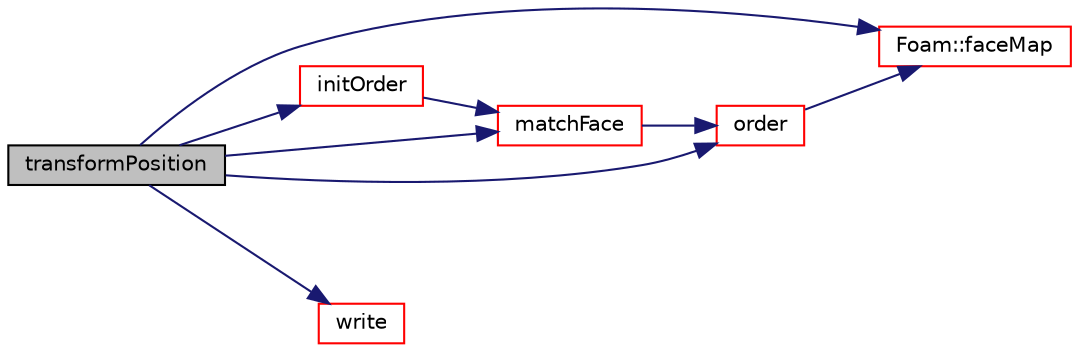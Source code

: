 digraph "transformPosition"
{
  bgcolor="transparent";
  edge [fontname="Helvetica",fontsize="10",labelfontname="Helvetica",labelfontsize="10"];
  node [fontname="Helvetica",fontsize="10",shape=record];
  rankdir="LR";
  Node1335 [label="transformPosition",height=0.2,width=0.4,color="black", fillcolor="grey75", style="filled", fontcolor="black"];
  Node1335 -> Node1336 [color="midnightblue",fontsize="10",style="solid",fontname="Helvetica"];
  Node1336 [label="Foam::faceMap",height=0.2,width=0.4,color="red",URL="$a21851.html#aa77215843e964fac259ab06e68d0ee02"];
  Node1335 -> Node1388 [color="midnightblue",fontsize="10",style="solid",fontname="Helvetica"];
  Node1388 [label="initOrder",height=0.2,width=0.4,color="red",URL="$a28609.html#a644d6229ea284692666de14387870409",tooltip="Initialize ordering for primitivePatch. Does not. "];
  Node1388 -> Node1404 [color="midnightblue",fontsize="10",style="solid",fontname="Helvetica"];
  Node1404 [label="matchFace",height=0.2,width=0.4,color="red",URL="$a28609.html#ab01c40557feb9f4d3682ff5bd2476434",tooltip="Returns rotation. "];
  Node1404 -> Node1413 [color="midnightblue",fontsize="10",style="solid",fontname="Helvetica"];
  Node1413 [label="order",height=0.2,width=0.4,color="red",URL="$a28609.html#aa9533329384a73e819a040bcde1b4b3d",tooltip="Return new ordering for primitivePatch. "];
  Node1413 -> Node1336 [color="midnightblue",fontsize="10",style="solid",fontname="Helvetica"];
  Node1335 -> Node1404 [color="midnightblue",fontsize="10",style="solid",fontname="Helvetica"];
  Node1335 -> Node1413 [color="midnightblue",fontsize="10",style="solid",fontname="Helvetica"];
  Node1335 -> Node1423 [color="midnightblue",fontsize="10",style="solid",fontname="Helvetica"];
  Node1423 [label="write",height=0.2,width=0.4,color="red",URL="$a28609.html#a293fdfec8bdfbd5c3913ab4c9f3454ff",tooltip="Write the polyPatch data as a dictionary. "];
}
